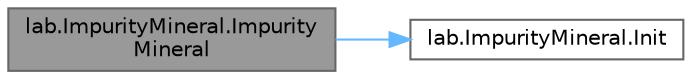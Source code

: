 digraph "lab.ImpurityMineral.ImpurityMineral"
{
 // LATEX_PDF_SIZE
  bgcolor="transparent";
  edge [fontname=Helvetica,fontsize=10,labelfontname=Helvetica,labelfontsize=10];
  node [fontname=Helvetica,fontsize=10,shape=box,height=0.2,width=0.4];
  rankdir="LR";
  Node1 [label="lab.ImpurityMineral.Impurity\lMineral",height=0.2,width=0.4,color="gray40", fillcolor="grey60", style="filled", fontcolor="black",tooltip=" "];
  Node1 -> Node2 [color="steelblue1",style="solid"];
  Node2 [label="lab.ImpurityMineral.Init",height=0.2,width=0.4,color="grey40", fillcolor="white", style="filled",URL="$classlab_1_1_impurity_mineral.html#a1ac6145c3c400906e19364cbb5d80cf8",tooltip=" "];
}
